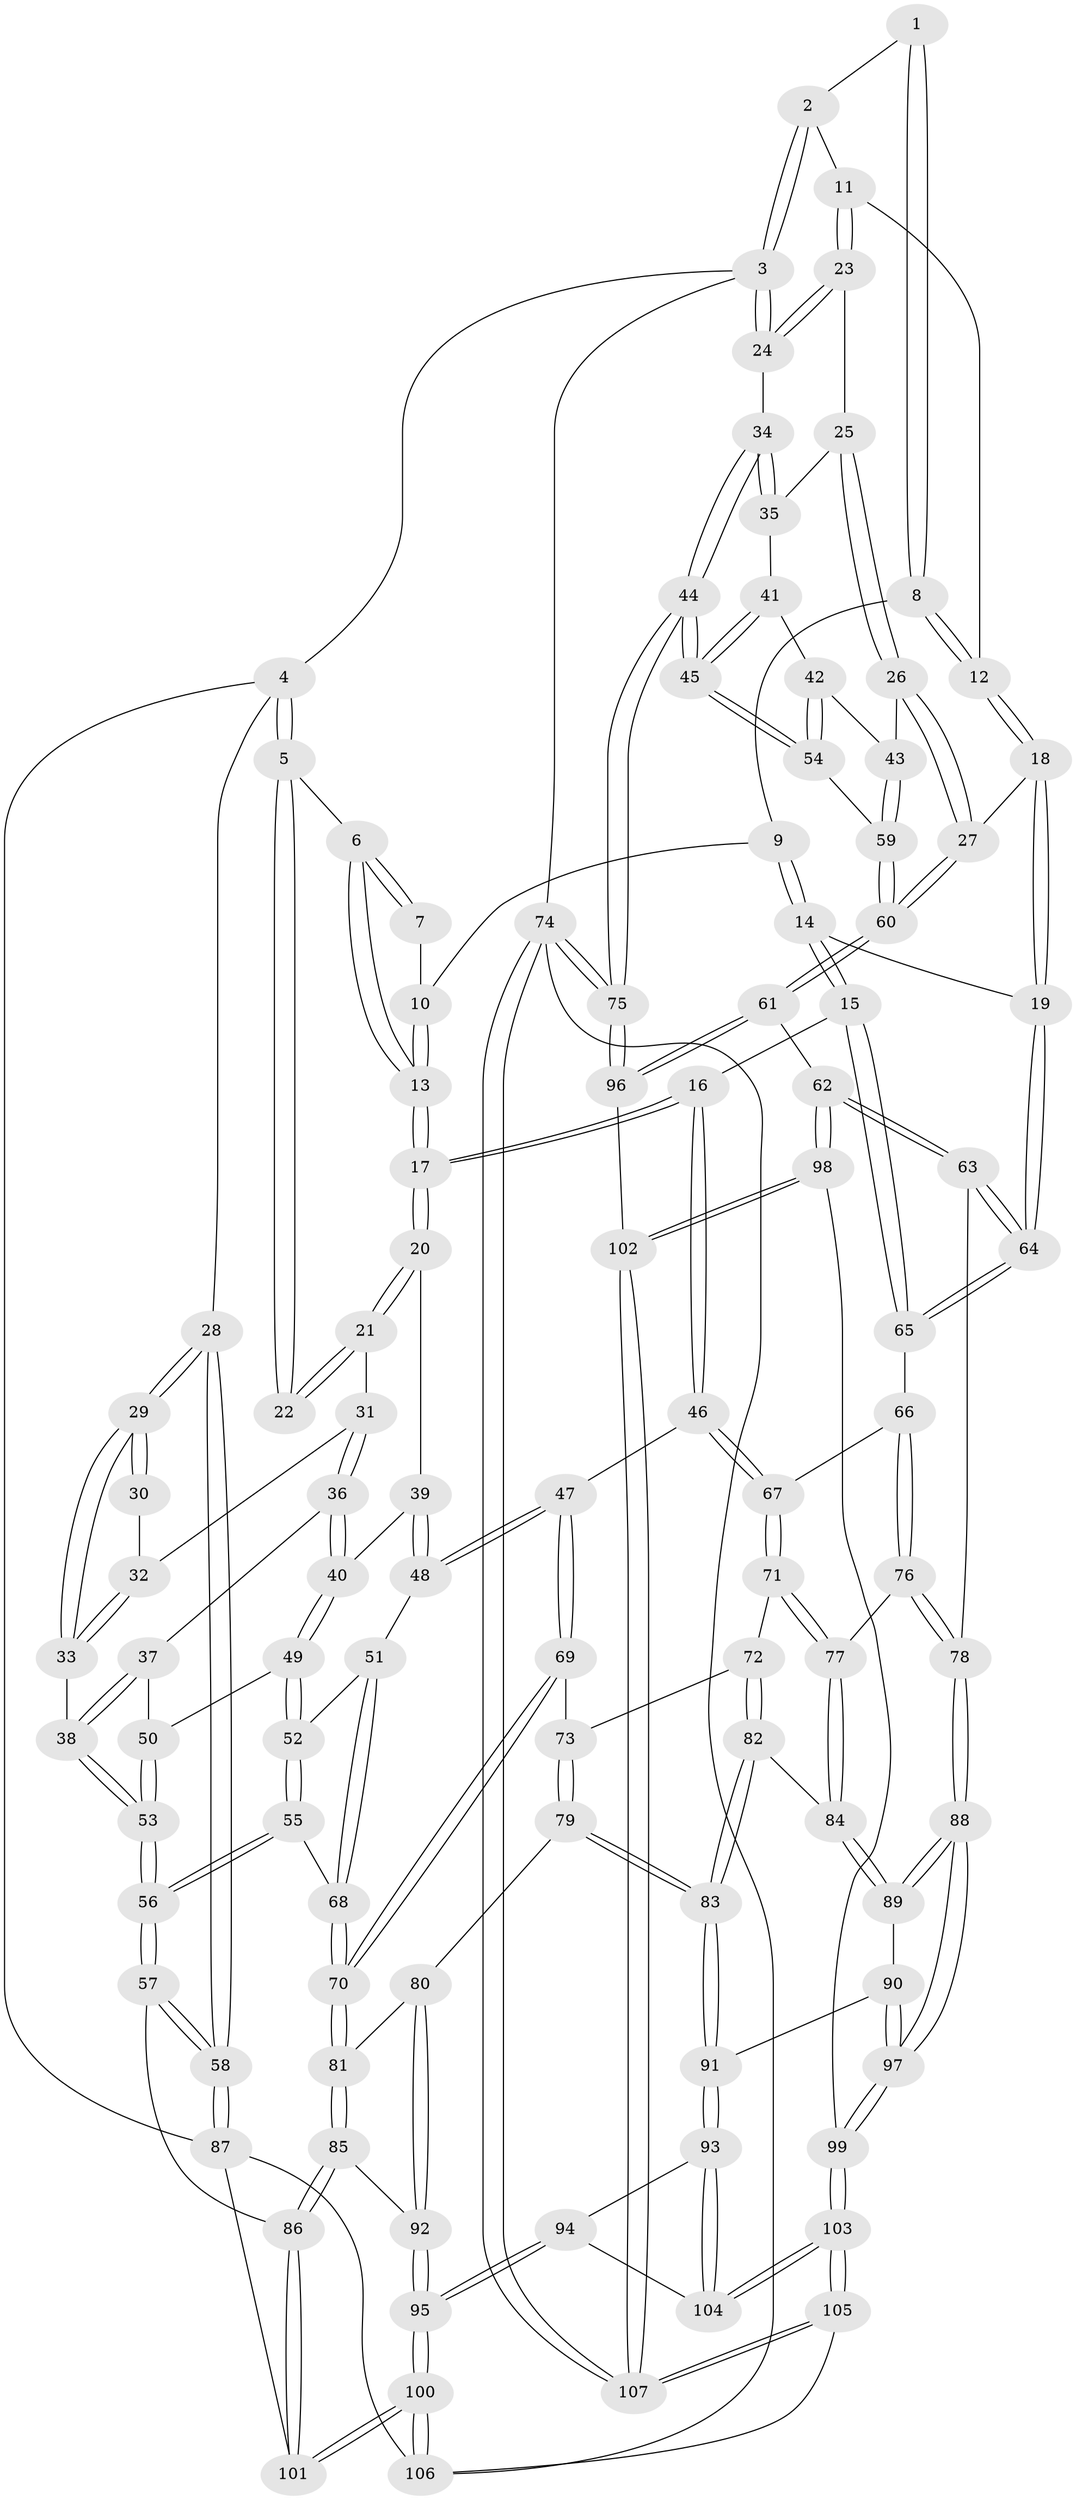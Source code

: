 // Generated by graph-tools (version 1.1) at 2025/03/03/09/25 03:03:13]
// undirected, 107 vertices, 264 edges
graph export_dot {
graph [start="1"]
  node [color=gray90,style=filled];
  1 [pos="+0.7258210006535413+0"];
  2 [pos="+0.786637284953487+0"];
  3 [pos="+1+0"];
  4 [pos="+0+0"];
  5 [pos="+0.3437613140594656+0"];
  6 [pos="+0.3626289530689999+0"];
  7 [pos="+0.5558456221237427+0"];
  8 [pos="+0.6678417403580537+0.0919901453590309"];
  9 [pos="+0.6656227123658836+0.0933395958077117"];
  10 [pos="+0.6066992882605264+0.08952715803597018"];
  11 [pos="+0.8315730212934231+0.07643653508314681"];
  12 [pos="+0.7542055450843231+0.13752838543731624"];
  13 [pos="+0.5638125221895058+0.12541581681547426"];
  14 [pos="+0.5959780844315327+0.2939167688084568"];
  15 [pos="+0.5852891505649356+0.29473548274183736"];
  16 [pos="+0.5774569657628665+0.2912568166049902"];
  17 [pos="+0.554674622817207+0.27077620501469224"];
  18 [pos="+0.6976723609629902+0.29697065956375823"];
  19 [pos="+0.6727190321525738+0.30138128163027855"];
  20 [pos="+0.4122605392283786+0.21768291872147066"];
  21 [pos="+0.3608909797707991+0.16533634648633302"];
  22 [pos="+0.31883911412600263+0"];
  23 [pos="+0.9149354966041375+0.15335149781515922"];
  24 [pos="+1+0.04367234919971261"];
  25 [pos="+0.9025807285336852+0.19724879510232135"];
  26 [pos="+0.7299636787754017+0.3047368320460134"];
  27 [pos="+0.7166459650057099+0.302458519273246"];
  28 [pos="+0+0.14582441434443372"];
  29 [pos="+0+0.18254055259437987"];
  30 [pos="+0.22331742499240623+0.06267559771983285"];
  31 [pos="+0.2556062316195896+0.2499789282304758"];
  32 [pos="+0.15097082219850466+0.20546233678587356"];
  33 [pos="+0.016241808358504597+0.25779527002236796"];
  34 [pos="+1+0.2969230527889211"];
  35 [pos="+0.9330831724254139+0.27548146135201396"];
  36 [pos="+0.2510013895483176+0.26314150208224696"];
  37 [pos="+0.10558148488798175+0.3105869434171987"];
  38 [pos="+0.05515971373956308+0.30081812182033213"];
  39 [pos="+0.37322953744167653+0.3068634887883434"];
  40 [pos="+0.2504183092278333+0.3356869267708897"];
  41 [pos="+0.9239305606886191+0.30680396034605933"];
  42 [pos="+0.8461469101550638+0.3489180967081182"];
  43 [pos="+0.7464359138600326+0.31572605063975934"];
  44 [pos="+1+0.6014063303271"];
  45 [pos="+1+0.5924923705377811"];
  46 [pos="+0.38968698840062643+0.44598497984114627"];
  47 [pos="+0.3633497136118686+0.442486953204471"];
  48 [pos="+0.34852150368394635+0.4267939656573115"];
  49 [pos="+0.24631089289208435+0.35446543856283913"];
  50 [pos="+0.20176338051177778+0.35927430653108416"];
  51 [pos="+0.31346220442754574+0.41727869087800384"];
  52 [pos="+0.2666803052499347+0.3836549956621161"];
  53 [pos="+0.10730275852335436+0.5157676448108445"];
  54 [pos="+0.9792923519424059+0.5842333135269866"];
  55 [pos="+0.11832887624010786+0.5251073918843534"];
  56 [pos="+0.10753316625090352+0.5227680298947098"];
  57 [pos="+0.044226218042625394+0.5602006563738463"];
  58 [pos="+0+0.6181935838204211"];
  59 [pos="+0.8730939136704653+0.6005879158041664"];
  60 [pos="+0.7922657630919226+0.6278645904321484"];
  61 [pos="+0.7647748631702087+0.6398698521600795"];
  62 [pos="+0.7467226491346698+0.6412954545598092"];
  63 [pos="+0.7367710278109391+0.6389714987625553"];
  64 [pos="+0.710346798774236+0.6065219647852143"];
  65 [pos="+0.5603352057546889+0.4995210603937163"];
  66 [pos="+0.5537436636349665+0.5022473660609432"];
  67 [pos="+0.45476908718699943+0.5048078595281306"];
  68 [pos="+0.16468052050464418+0.5434400151833513"];
  69 [pos="+0.32124889612507607+0.5402545628708846"];
  70 [pos="+0.19099713933029702+0.5622369229067936"];
  71 [pos="+0.4337834380647364+0.57344764879859"];
  72 [pos="+0.4144290073557015+0.5762591768360114"];
  73 [pos="+0.33905996719099535+0.568212458391445"];
  74 [pos="+1+1"];
  75 [pos="+1+1"];
  76 [pos="+0.49686581268773006+0.6344143304387401"];
  77 [pos="+0.4734929050385152+0.6458883061724346"];
  78 [pos="+0.7042915523954614+0.6541566496159713"];
  79 [pos="+0.33629087545262676+0.6768841884981265"];
  80 [pos="+0.28768878215305227+0.682870728028683"];
  81 [pos="+0.20691202262780767+0.6005030388560036"];
  82 [pos="+0.3523630303310929+0.6789856273291953"];
  83 [pos="+0.345290407415358+0.6811843646633599"];
  84 [pos="+0.46727035896966607+0.6594543195247337"];
  85 [pos="+0.15049824622395053+0.7489412294493674"];
  86 [pos="+0.14134275538606322+0.7518307051144361"];
  87 [pos="+0+0.7830940353910285"];
  88 [pos="+0.5824481987804719+0.7560994705658391"];
  89 [pos="+0.48082043100873895+0.7008626589643451"];
  90 [pos="+0.444123245299227+0.7689582144546507"];
  91 [pos="+0.37883761991993625+0.7783358998208774"];
  92 [pos="+0.23639916228183042+0.7552962470973784"];
  93 [pos="+0.37778044615578543+0.7803948411484264"];
  94 [pos="+0.3288919260873776+0.8440013758623028"];
  95 [pos="+0.29703810872236625+0.8666342187147997"];
  96 [pos="+0.8112558055957345+0.7756733423920004"];
  97 [pos="+0.5453439573702451+0.8776166717874603"];
  98 [pos="+0.6998620199945617+0.8525133965883529"];
  99 [pos="+0.5465435867239046+0.8981440985425942"];
  100 [pos="+0.2364724610988594+1"];
  101 [pos="+0.059808455117575196+0.8469313062717142"];
  102 [pos="+0.7930962180872168+0.9472300448078651"];
  103 [pos="+0.5415666081735038+0.9111035575146366"];
  104 [pos="+0.4711817464365829+0.8790350370300042"];
  105 [pos="+0.5185587014621459+1"];
  106 [pos="+0.26746533082808693+1"];
  107 [pos="+0.9594301426139357+1"];
  1 -- 2;
  1 -- 8;
  1 -- 8;
  2 -- 3;
  2 -- 3;
  2 -- 11;
  3 -- 4;
  3 -- 24;
  3 -- 24;
  3 -- 74;
  4 -- 5;
  4 -- 5;
  4 -- 28;
  4 -- 87;
  5 -- 6;
  5 -- 22;
  5 -- 22;
  6 -- 7;
  6 -- 7;
  6 -- 13;
  6 -- 13;
  7 -- 10;
  8 -- 9;
  8 -- 12;
  8 -- 12;
  9 -- 10;
  9 -- 14;
  9 -- 14;
  10 -- 13;
  10 -- 13;
  11 -- 12;
  11 -- 23;
  11 -- 23;
  12 -- 18;
  12 -- 18;
  13 -- 17;
  13 -- 17;
  14 -- 15;
  14 -- 15;
  14 -- 19;
  15 -- 16;
  15 -- 65;
  15 -- 65;
  16 -- 17;
  16 -- 17;
  16 -- 46;
  16 -- 46;
  17 -- 20;
  17 -- 20;
  18 -- 19;
  18 -- 19;
  18 -- 27;
  19 -- 64;
  19 -- 64;
  20 -- 21;
  20 -- 21;
  20 -- 39;
  21 -- 22;
  21 -- 22;
  21 -- 31;
  23 -- 24;
  23 -- 24;
  23 -- 25;
  24 -- 34;
  25 -- 26;
  25 -- 26;
  25 -- 35;
  26 -- 27;
  26 -- 27;
  26 -- 43;
  27 -- 60;
  27 -- 60;
  28 -- 29;
  28 -- 29;
  28 -- 58;
  28 -- 58;
  29 -- 30;
  29 -- 30;
  29 -- 33;
  29 -- 33;
  30 -- 32;
  31 -- 32;
  31 -- 36;
  31 -- 36;
  32 -- 33;
  32 -- 33;
  33 -- 38;
  34 -- 35;
  34 -- 35;
  34 -- 44;
  34 -- 44;
  35 -- 41;
  36 -- 37;
  36 -- 40;
  36 -- 40;
  37 -- 38;
  37 -- 38;
  37 -- 50;
  38 -- 53;
  38 -- 53;
  39 -- 40;
  39 -- 48;
  39 -- 48;
  40 -- 49;
  40 -- 49;
  41 -- 42;
  41 -- 45;
  41 -- 45;
  42 -- 43;
  42 -- 54;
  42 -- 54;
  43 -- 59;
  43 -- 59;
  44 -- 45;
  44 -- 45;
  44 -- 75;
  44 -- 75;
  45 -- 54;
  45 -- 54;
  46 -- 47;
  46 -- 67;
  46 -- 67;
  47 -- 48;
  47 -- 48;
  47 -- 69;
  47 -- 69;
  48 -- 51;
  49 -- 50;
  49 -- 52;
  49 -- 52;
  50 -- 53;
  50 -- 53;
  51 -- 52;
  51 -- 68;
  51 -- 68;
  52 -- 55;
  52 -- 55;
  53 -- 56;
  53 -- 56;
  54 -- 59;
  55 -- 56;
  55 -- 56;
  55 -- 68;
  56 -- 57;
  56 -- 57;
  57 -- 58;
  57 -- 58;
  57 -- 86;
  58 -- 87;
  58 -- 87;
  59 -- 60;
  59 -- 60;
  60 -- 61;
  60 -- 61;
  61 -- 62;
  61 -- 96;
  61 -- 96;
  62 -- 63;
  62 -- 63;
  62 -- 98;
  62 -- 98;
  63 -- 64;
  63 -- 64;
  63 -- 78;
  64 -- 65;
  64 -- 65;
  65 -- 66;
  66 -- 67;
  66 -- 76;
  66 -- 76;
  67 -- 71;
  67 -- 71;
  68 -- 70;
  68 -- 70;
  69 -- 70;
  69 -- 70;
  69 -- 73;
  70 -- 81;
  70 -- 81;
  71 -- 72;
  71 -- 77;
  71 -- 77;
  72 -- 73;
  72 -- 82;
  72 -- 82;
  73 -- 79;
  73 -- 79;
  74 -- 75;
  74 -- 75;
  74 -- 107;
  74 -- 107;
  74 -- 106;
  75 -- 96;
  75 -- 96;
  76 -- 77;
  76 -- 78;
  76 -- 78;
  77 -- 84;
  77 -- 84;
  78 -- 88;
  78 -- 88;
  79 -- 80;
  79 -- 83;
  79 -- 83;
  80 -- 81;
  80 -- 92;
  80 -- 92;
  81 -- 85;
  81 -- 85;
  82 -- 83;
  82 -- 83;
  82 -- 84;
  83 -- 91;
  83 -- 91;
  84 -- 89;
  84 -- 89;
  85 -- 86;
  85 -- 86;
  85 -- 92;
  86 -- 101;
  86 -- 101;
  87 -- 101;
  87 -- 106;
  88 -- 89;
  88 -- 89;
  88 -- 97;
  88 -- 97;
  89 -- 90;
  90 -- 91;
  90 -- 97;
  90 -- 97;
  91 -- 93;
  91 -- 93;
  92 -- 95;
  92 -- 95;
  93 -- 94;
  93 -- 104;
  93 -- 104;
  94 -- 95;
  94 -- 95;
  94 -- 104;
  95 -- 100;
  95 -- 100;
  96 -- 102;
  97 -- 99;
  97 -- 99;
  98 -- 99;
  98 -- 102;
  98 -- 102;
  99 -- 103;
  99 -- 103;
  100 -- 101;
  100 -- 101;
  100 -- 106;
  100 -- 106;
  102 -- 107;
  102 -- 107;
  103 -- 104;
  103 -- 104;
  103 -- 105;
  103 -- 105;
  105 -- 106;
  105 -- 107;
  105 -- 107;
}
